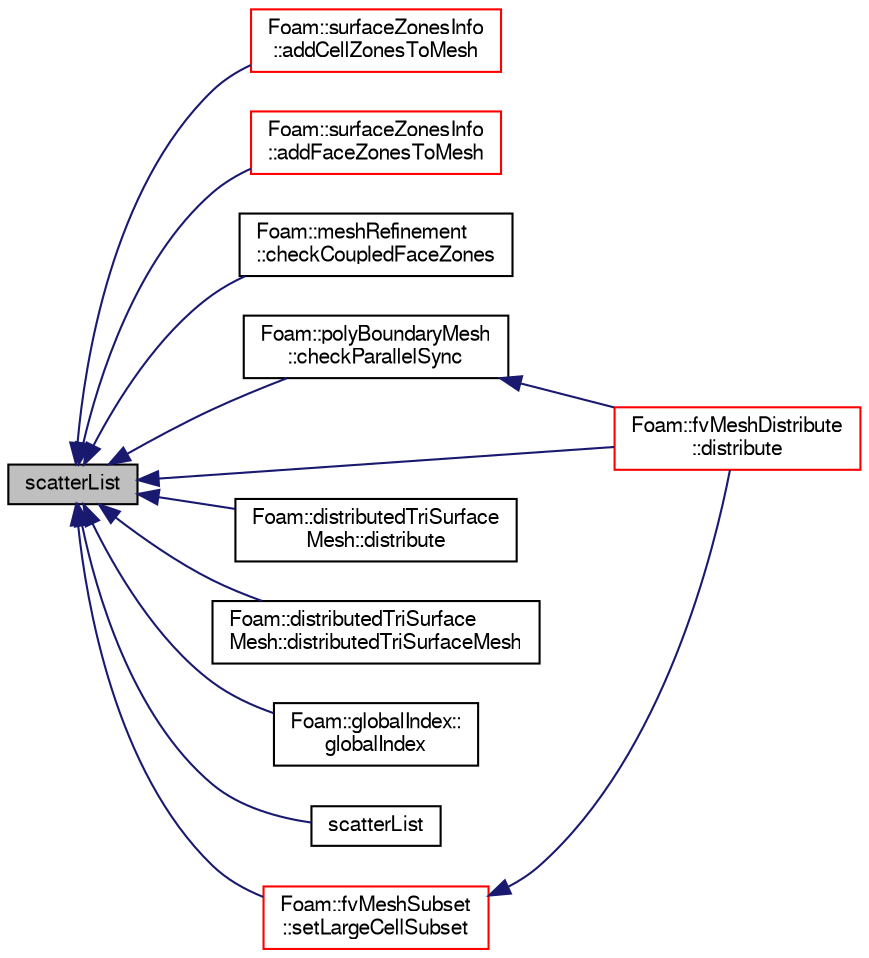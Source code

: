 digraph "scatterList"
{
  bgcolor="transparent";
  edge [fontname="FreeSans",fontsize="10",labelfontname="FreeSans",labelfontsize="10"];
  node [fontname="FreeSans",fontsize="10",shape=record];
  rankdir="LR";
  Node1 [label="scatterList",height=0.2,width=0.4,color="black", fillcolor="grey75", style="filled" fontcolor="black"];
  Node1 -> Node2 [dir="back",color="midnightblue",fontsize="10",style="solid",fontname="FreeSans"];
  Node2 [label="Foam::surfaceZonesInfo\l::addCellZonesToMesh",height=0.2,width=0.4,color="red",URL="$a02432.html#aa53d4178cbd81300b311053db36e519d"];
  Node1 -> Node3 [dir="back",color="midnightblue",fontsize="10",style="solid",fontname="FreeSans"];
  Node3 [label="Foam::surfaceZonesInfo\l::addFaceZonesToMesh",height=0.2,width=0.4,color="red",URL="$a02432.html#a6b6401890b961882e87246caf901f8a4"];
  Node1 -> Node4 [dir="back",color="midnightblue",fontsize="10",style="solid",fontname="FreeSans"];
  Node4 [label="Foam::meshRefinement\l::checkCoupledFaceZones",height=0.2,width=0.4,color="black",URL="$a01428.html#a9ba55ad37b0d2cb2314d246df7da8040",tooltip="Helper function: check that face zones are synced. "];
  Node1 -> Node5 [dir="back",color="midnightblue",fontsize="10",style="solid",fontname="FreeSans"];
  Node5 [label="Foam::polyBoundaryMesh\l::checkParallelSync",height=0.2,width=0.4,color="black",URL="$a01855.html#a490c98638239707d88ebb005c84997cf",tooltip="Check whether all procs have all patches and in same order. Return. "];
  Node5 -> Node6 [dir="back",color="midnightblue",fontsize="10",style="solid",fontname="FreeSans"];
  Node6 [label="Foam::fvMeshDistribute\l::distribute",height=0.2,width=0.4,color="red",URL="$a00853.html#acb11a389cf765470aea69d37a526cf1f",tooltip="Send cells to neighbours according to distribution. "];
  Node1 -> Node6 [dir="back",color="midnightblue",fontsize="10",style="solid",fontname="FreeSans"];
  Node1 -> Node7 [dir="back",color="midnightblue",fontsize="10",style="solid",fontname="FreeSans"];
  Node7 [label="Foam::distributedTriSurface\lMesh::distribute",height=0.2,width=0.4,color="black",URL="$a00537.html#a30b981a389a43e4853d4dec45e4e5edb",tooltip="Set bounds of surface. Bounds currently set as list of. "];
  Node1 -> Node8 [dir="back",color="midnightblue",fontsize="10",style="solid",fontname="FreeSans"];
  Node8 [label="Foam::distributedTriSurface\lMesh::distributedTriSurfaceMesh",height=0.2,width=0.4,color="black",URL="$a00537.html#aca5024ec1e8a72b51120c1848a736d14",tooltip="Construct from triSurface. "];
  Node1 -> Node9 [dir="back",color="midnightblue",fontsize="10",style="solid",fontname="FreeSans"];
  Node9 [label="Foam::globalIndex::\lglobalIndex",height=0.2,width=0.4,color="black",URL="$a00906.html#a39ebbeaca6850dfbcf3f8c2d7305feb9",tooltip="Construct from local max size. Does communication with default. "];
  Node1 -> Node10 [dir="back",color="midnightblue",fontsize="10",style="solid",fontname="FreeSans"];
  Node10 [label="scatterList",height=0.2,width=0.4,color="black",URL="$a01959.html#a0e6c5783ac810ecb22fc35dacfda489b",tooltip="Like above but switches between linear/tree communication. "];
  Node1 -> Node11 [dir="back",color="midnightblue",fontsize="10",style="solid",fontname="FreeSans"];
  Node11 [label="Foam::fvMeshSubset\l::setLargeCellSubset",height=0.2,width=0.4,color="red",URL="$a00856.html#aa5aecd31ebb23c10811eb60949808165",tooltip="Set the subset from all cells with region == currentRegion. "];
  Node11 -> Node6 [dir="back",color="midnightblue",fontsize="10",style="solid",fontname="FreeSans"];
}
